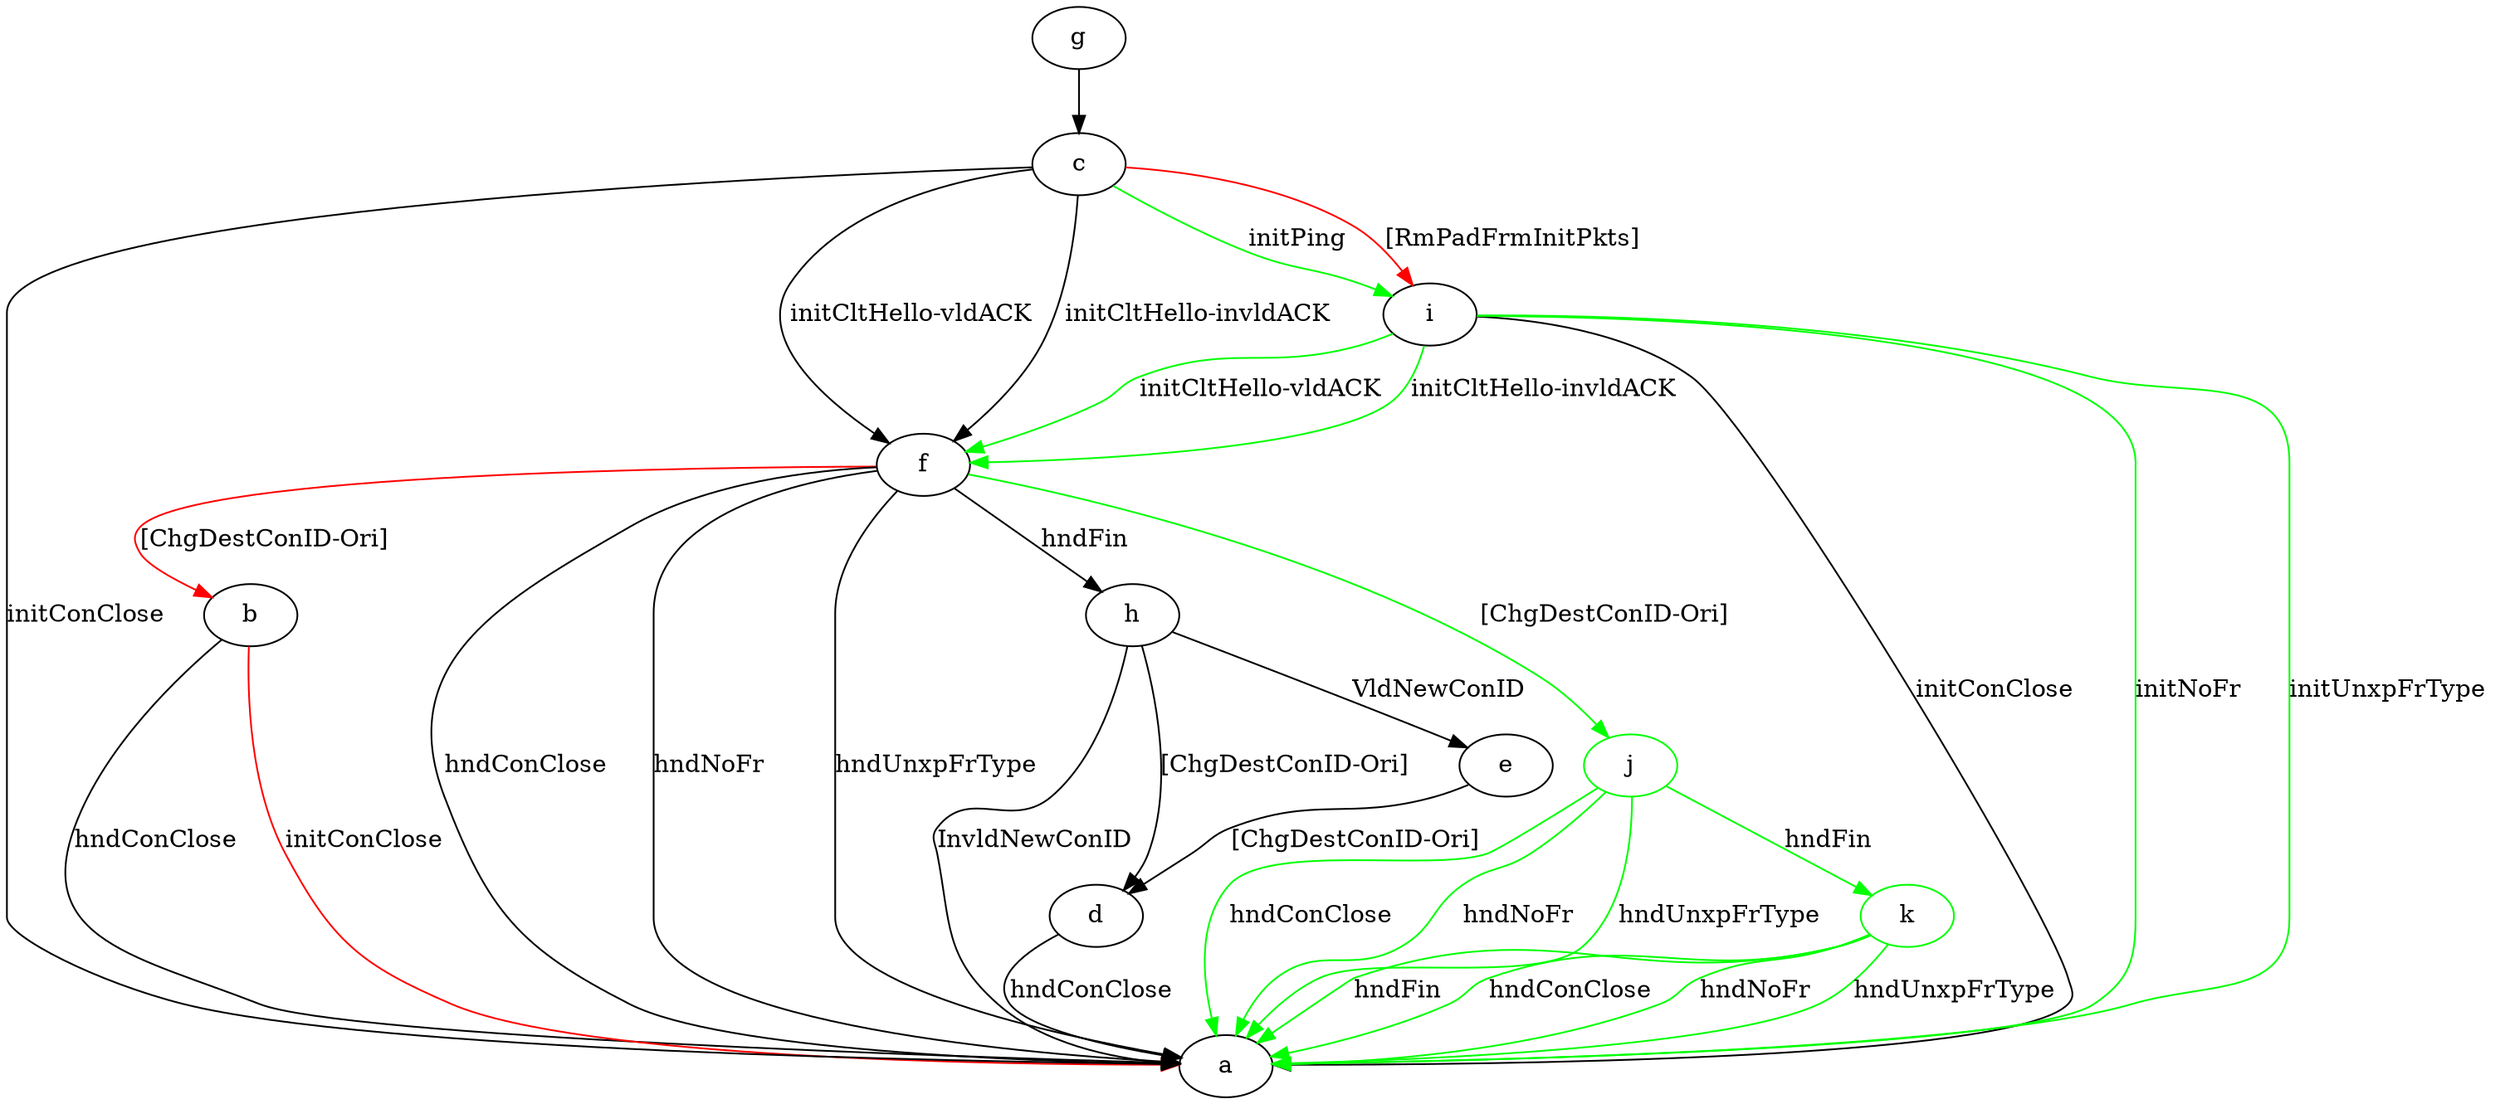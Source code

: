 digraph "" {
	b -> a	[key=0,
		label="hndConClose "];
	b -> a	[key=1,
		color=red,
		label="initConClose "];
	c -> a	[key=0,
		label="initConClose "];
	c -> f	[key=0,
		label="initCltHello-vldACK "];
	c -> f	[key=1,
		label="initCltHello-invldACK "];
	c -> i	[key=0,
		color=green,
		label="initPing "];
	c -> i	[key=1,
		color=red,
		label="[RmPadFrmInitPkts] "];
	d -> a	[key=0,
		label="hndConClose "];
	e -> d	[key=0,
		label="[ChgDestConID-Ori] "];
	f -> a	[key=0,
		label="hndConClose "];
	f -> a	[key=1,
		label="hndNoFr "];
	f -> a	[key=2,
		label="hndUnxpFrType "];
	f -> b	[key=0,
		color=red,
		label="[ChgDestConID-Ori] "];
	f -> h	[key=0,
		label="hndFin "];
	j	[color=green];
	f -> j	[key=0,
		color=green,
		label="[ChgDestConID-Ori] "];
	g -> c	[key=0];
	h -> a	[key=0,
		label="InvldNewConID "];
	h -> d	[key=0,
		label="[ChgDestConID-Ori] "];
	h -> e	[key=0,
		label="VldNewConID "];
	i -> a	[key=0,
		label="initConClose "];
	i -> a	[key=1,
		color=green,
		label="initNoFr "];
	i -> a	[key=2,
		color=green,
		label="initUnxpFrType "];
	i -> f	[key=0,
		color=green,
		label="initCltHello-vldACK "];
	i -> f	[key=1,
		color=green,
		label="initCltHello-invldACK "];
	j -> a	[key=0,
		color=green,
		label="hndConClose "];
	j -> a	[key=1,
		color=green,
		label="hndNoFr "];
	j -> a	[key=2,
		color=green,
		label="hndUnxpFrType "];
	k	[color=green];
	j -> k	[key=0,
		color=green,
		label="hndFin "];
	k -> a	[key=0,
		color=green,
		label="hndFin "];
	k -> a	[key=1,
		color=green,
		label="hndConClose "];
	k -> a	[key=2,
		color=green,
		label="hndNoFr "];
	k -> a	[key=3,
		color=green,
		label="hndUnxpFrType "];
}
